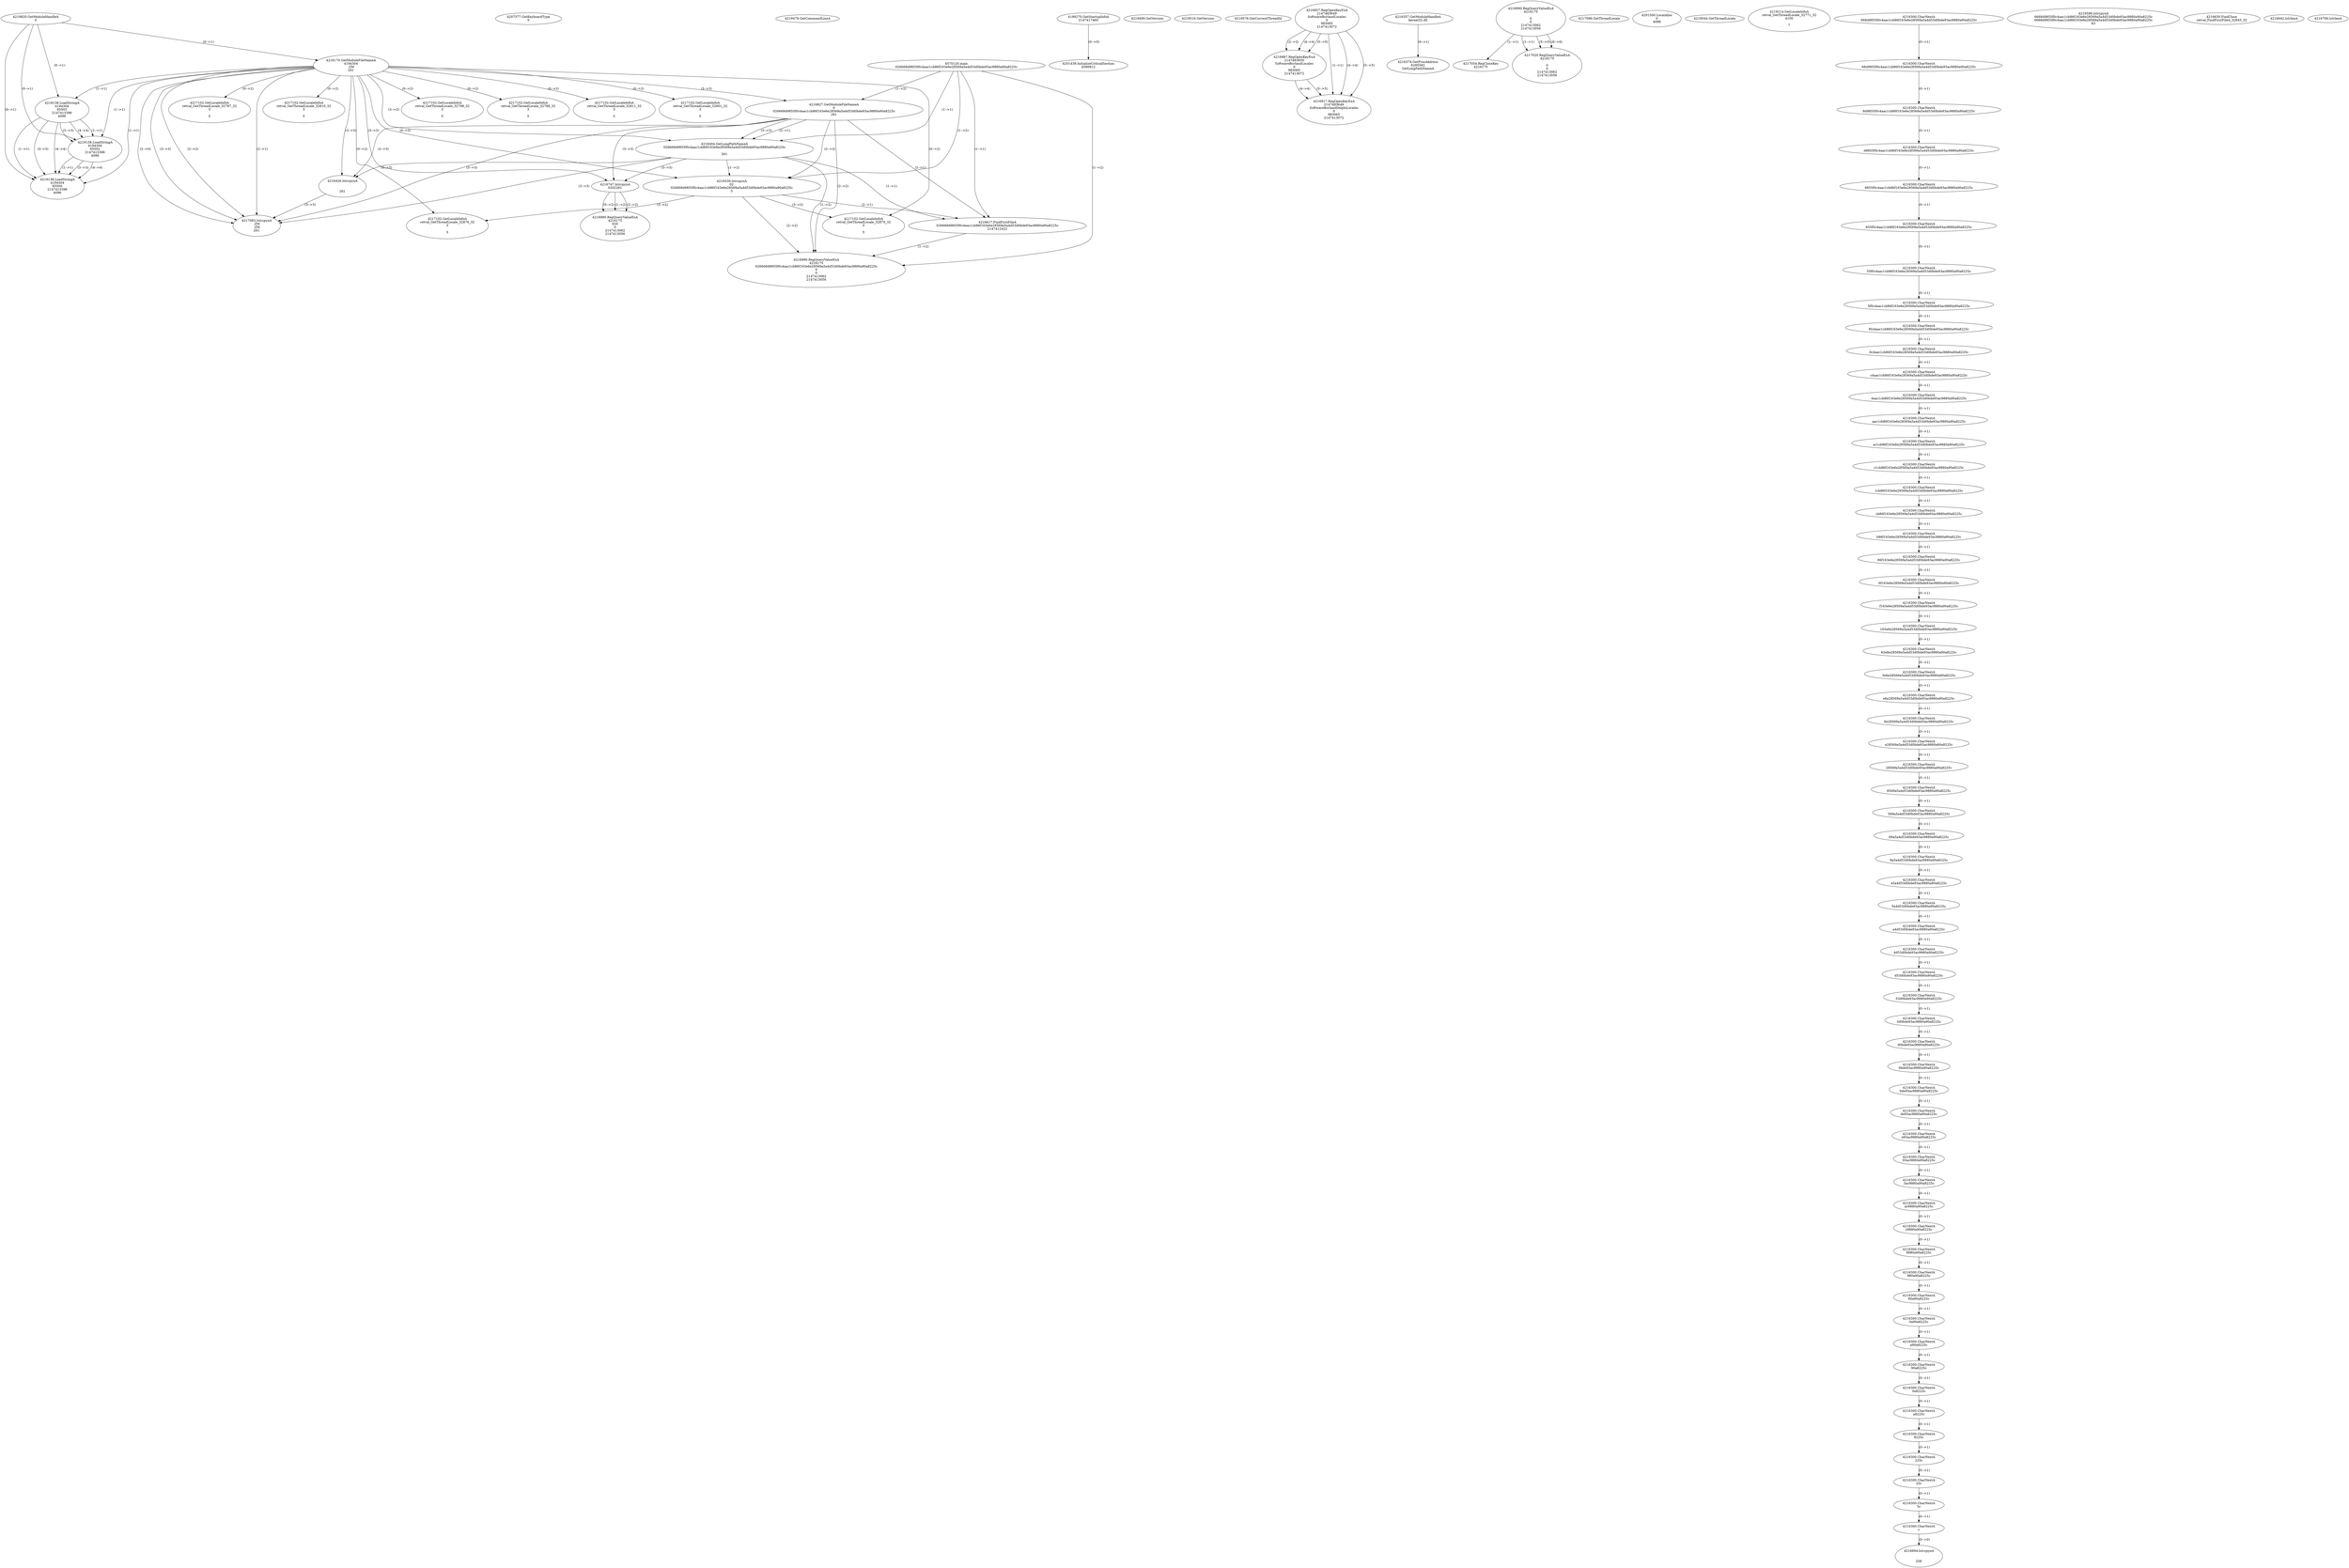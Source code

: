 // Global SCDG with merge call
digraph {
	0 [label="4570120.main
026668d9855f0c4aac1cb86f163e6e28569a5a4d53d0bde93ac9880a90a8225c"]
	1 [label="4219820.GetModuleHandleA
0"]
	2 [label="4207377.GetKeyboardType
0"]
	3 [label="4219479.GetCommandLineA
"]
	4 [label="4199270.GetStartupInfoA
2147417460"]
	5 [label="4219499.GetVersion
"]
	6 [label="4219516.GetVersion
"]
	7 [label="4219576.GetCurrentThreadId
"]
	8 [label="4216170.GetModuleFileNameA
4194304
.ZM
261"]
	1 -> 8 [label="(0-->1)"]
	9 [label="4216827.GetModuleFileNameA
0
026668d9855f0c4aac1cb86f163e6e28569a5a4d53d0bde93ac9880a90a8225c
261"]
	0 -> 9 [label="(1-->2)"]
	8 -> 9 [label="(3-->3)"]
	10 [label="4216857.RegOpenKeyExA
2147483649
Software\Borland\Locales
0
983065
2147413072"]
	11 [label="4216887.RegOpenKeyExA
2147483650
Software\Borland\Locales
0
983065
2147413072"]
	10 -> 11 [label="(2-->2)"]
	10 -> 11 [label="(4-->4)"]
	10 -> 11 [label="(5-->5)"]
	12 [label="4216917.RegOpenKeyExA
2147483649
Software\Borland\Delphi\Locales
0
983065
2147413072"]
	10 -> 12 [label="(1-->1)"]
	10 -> 12 [label="(4-->4)"]
	11 -> 12 [label="(4-->4)"]
	10 -> 12 [label="(5-->5)"]
	11 -> 12 [label="(5-->5)"]
	13 [label="4216357.GetModuleHandleA
kernel32.dll"]
	14 [label="4216374.GetProcAddress
6295592
GetLongPathNameA"]
	13 -> 14 [label="(0-->1)"]
	15 [label="4216404.GetLongPathNameA
026668d9855f0c4aac1cb86f163e6e28569a5a4d53d0bde93ac9880a90a8225c

261"]
	0 -> 15 [label="(1-->1)"]
	9 -> 15 [label="(2-->1)"]
	8 -> 15 [label="(3-->3)"]
	9 -> 15 [label="(3-->3)"]
	16 [label="4216426.lstrcpynA


261"]
	8 -> 16 [label="(3-->3)"]
	9 -> 16 [label="(3-->3)"]
	15 -> 16 [label="(3-->3)"]
	17 [label="4216990.RegQueryValueExA
4216175

0
0
2147413062
2147413056"]
	18 [label="4217054.RegCloseKey
4216175"]
	17 -> 18 [label="(1-->1)"]
	19 [label="4217083.lstrcpynA
.ZM
.ZM
261"]
	8 -> 19 [label="(2-->1)"]
	8 -> 19 [label="(2-->2)"]
	8 -> 19 [label="(3-->3)"]
	9 -> 19 [label="(3-->3)"]
	15 -> 19 [label="(3-->3)"]
	16 -> 19 [label="(3-->3)"]
	8 -> 19 [label="(2-->0)"]
	20 [label="4217096.GetThreadLocale
"]
	21 [label="4217102.GetLocaleInfoA
retval_GetThreadLocale_32798_32
3

5"]
	8 -> 21 [label="(0-->2)"]
	22 [label="4219138.LoadStringA
4194304
65503
2147413396
4096"]
	1 -> 22 [label="(0-->1)"]
	8 -> 22 [label="(1-->1)"]
	23 [label="4217102.GetLocaleInfoA
retval_GetThreadLocale_32788_32
3

5"]
	8 -> 23 [label="(0-->2)"]
	24 [label="4217020.RegQueryValueExA
4216175

0
0
2147413062
2147413056"]
	17 -> 24 [label="(1-->1)"]
	17 -> 24 [label="(5-->5)"]
	17 -> 24 [label="(6-->6)"]
	25 [label="4217102.GetLocaleInfoA
retval_GetThreadLocale_32811_32
3

5"]
	8 -> 25 [label="(0-->2)"]
	26 [label="4217102.GetLocaleInfoA
retval_GetThreadLocale_32801_32
3

5"]
	8 -> 26 [label="(0-->2)"]
	27 [label="4219138.LoadStringA
4194304
65502
2147413396
4096"]
	1 -> 27 [label="(0-->1)"]
	8 -> 27 [label="(1-->1)"]
	22 -> 27 [label="(1-->1)"]
	22 -> 27 [label="(3-->3)"]
	22 -> 27 [label="(4-->4)"]
	28 [label="4219138.LoadStringA
4194304
65500
2147413396
4096"]
	1 -> 28 [label="(0-->1)"]
	8 -> 28 [label="(1-->1)"]
	22 -> 28 [label="(1-->1)"]
	27 -> 28 [label="(1-->1)"]
	22 -> 28 [label="(3-->3)"]
	27 -> 28 [label="(3-->3)"]
	22 -> 28 [label="(4-->4)"]
	27 -> 28 [label="(4-->4)"]
	29 [label="4201439.InitializeCriticalSection
4580812"]
	4 -> 29 [label="(0-->0)"]
	30 [label="4201500.LocalAlloc
0
4088"]
	31 [label="4219544.GetThreadLocale
"]
	32 [label="4219214.GetLocaleInfoA
retval_GetThreadLocale_32771_32
4100

7"]
	33 [label="4216539.lstrcpynA
02
026668d9855f0c4aac1cb86f163e6e28569a5a4d53d0bde93ac9880a90a8225c
3"]
	0 -> 33 [label="(1-->2)"]
	9 -> 33 [label="(2-->2)"]
	15 -> 33 [label="(1-->2)"]
	8 -> 33 [label="(0-->3)"]
	34 [label="4216300.CharNextA
668d9855f0c4aac1cb86f163e6e28569a5a4d53d0bde93ac9880a90a8225c"]
	35 [label="4216300.CharNextA
68d9855f0c4aac1cb86f163e6e28569a5a4d53d0bde93ac9880a90a8225c"]
	34 -> 35 [label="(0-->1)"]
	36 [label="4216300.CharNextA
8d9855f0c4aac1cb86f163e6e28569a5a4d53d0bde93ac9880a90a8225c"]
	35 -> 36 [label="(0-->1)"]
	37 [label="4216300.CharNextA
d9855f0c4aac1cb86f163e6e28569a5a4d53d0bde93ac9880a90a8225c"]
	36 -> 37 [label="(0-->1)"]
	38 [label="4216300.CharNextA
9855f0c4aac1cb86f163e6e28569a5a4d53d0bde93ac9880a90a8225c"]
	37 -> 38 [label="(0-->1)"]
	39 [label="4216300.CharNextA
855f0c4aac1cb86f163e6e28569a5a4d53d0bde93ac9880a90a8225c"]
	38 -> 39 [label="(0-->1)"]
	40 [label="4216300.CharNextA
55f0c4aac1cb86f163e6e28569a5a4d53d0bde93ac9880a90a8225c"]
	39 -> 40 [label="(0-->1)"]
	41 [label="4216300.CharNextA
5f0c4aac1cb86f163e6e28569a5a4d53d0bde93ac9880a90a8225c"]
	40 -> 41 [label="(0-->1)"]
	42 [label="4216300.CharNextA
f0c4aac1cb86f163e6e28569a5a4d53d0bde93ac9880a90a8225c"]
	41 -> 42 [label="(0-->1)"]
	43 [label="4216300.CharNextA
0c4aac1cb86f163e6e28569a5a4d53d0bde93ac9880a90a8225c"]
	42 -> 43 [label="(0-->1)"]
	44 [label="4216300.CharNextA
c4aac1cb86f163e6e28569a5a4d53d0bde93ac9880a90a8225c"]
	43 -> 44 [label="(0-->1)"]
	45 [label="4216300.CharNextA
4aac1cb86f163e6e28569a5a4d53d0bde93ac9880a90a8225c"]
	44 -> 45 [label="(0-->1)"]
	46 [label="4216300.CharNextA
aac1cb86f163e6e28569a5a4d53d0bde93ac9880a90a8225c"]
	45 -> 46 [label="(0-->1)"]
	47 [label="4216300.CharNextA
ac1cb86f163e6e28569a5a4d53d0bde93ac9880a90a8225c"]
	46 -> 47 [label="(0-->1)"]
	48 [label="4216300.CharNextA
c1cb86f163e6e28569a5a4d53d0bde93ac9880a90a8225c"]
	47 -> 48 [label="(0-->1)"]
	49 [label="4216300.CharNextA
1cb86f163e6e28569a5a4d53d0bde93ac9880a90a8225c"]
	48 -> 49 [label="(0-->1)"]
	50 [label="4216300.CharNextA
cb86f163e6e28569a5a4d53d0bde93ac9880a90a8225c"]
	49 -> 50 [label="(0-->1)"]
	51 [label="4216300.CharNextA
b86f163e6e28569a5a4d53d0bde93ac9880a90a8225c"]
	50 -> 51 [label="(0-->1)"]
	52 [label="4216300.CharNextA
86f163e6e28569a5a4d53d0bde93ac9880a90a8225c"]
	51 -> 52 [label="(0-->1)"]
	53 [label="4216300.CharNextA
6f163e6e28569a5a4d53d0bde93ac9880a90a8225c"]
	52 -> 53 [label="(0-->1)"]
	54 [label="4216300.CharNextA
f163e6e28569a5a4d53d0bde93ac9880a90a8225c"]
	53 -> 54 [label="(0-->1)"]
	55 [label="4216300.CharNextA
163e6e28569a5a4d53d0bde93ac9880a90a8225c"]
	54 -> 55 [label="(0-->1)"]
	56 [label="4216300.CharNextA
63e6e28569a5a4d53d0bde93ac9880a90a8225c"]
	55 -> 56 [label="(0-->1)"]
	57 [label="4216300.CharNextA
3e6e28569a5a4d53d0bde93ac9880a90a8225c"]
	56 -> 57 [label="(0-->1)"]
	58 [label="4216300.CharNextA
e6e28569a5a4d53d0bde93ac9880a90a8225c"]
	57 -> 58 [label="(0-->1)"]
	59 [label="4216300.CharNextA
6e28569a5a4d53d0bde93ac9880a90a8225c"]
	58 -> 59 [label="(0-->1)"]
	60 [label="4216300.CharNextA
e28569a5a4d53d0bde93ac9880a90a8225c"]
	59 -> 60 [label="(0-->1)"]
	61 [label="4216300.CharNextA
28569a5a4d53d0bde93ac9880a90a8225c"]
	60 -> 61 [label="(0-->1)"]
	62 [label="4216300.CharNextA
8569a5a4d53d0bde93ac9880a90a8225c"]
	61 -> 62 [label="(0-->1)"]
	63 [label="4216300.CharNextA
569a5a4d53d0bde93ac9880a90a8225c"]
	62 -> 63 [label="(0-->1)"]
	64 [label="4216300.CharNextA
69a5a4d53d0bde93ac9880a90a8225c"]
	63 -> 64 [label="(0-->1)"]
	65 [label="4216300.CharNextA
9a5a4d53d0bde93ac9880a90a8225c"]
	64 -> 65 [label="(0-->1)"]
	66 [label="4216300.CharNextA
a5a4d53d0bde93ac9880a90a8225c"]
	65 -> 66 [label="(0-->1)"]
	67 [label="4216300.CharNextA
5a4d53d0bde93ac9880a90a8225c"]
	66 -> 67 [label="(0-->1)"]
	68 [label="4216300.CharNextA
a4d53d0bde93ac9880a90a8225c"]
	67 -> 68 [label="(0-->1)"]
	69 [label="4216300.CharNextA
4d53d0bde93ac9880a90a8225c"]
	68 -> 69 [label="(0-->1)"]
	70 [label="4216300.CharNextA
d53d0bde93ac9880a90a8225c"]
	69 -> 70 [label="(0-->1)"]
	71 [label="4216300.CharNextA
53d0bde93ac9880a90a8225c"]
	70 -> 71 [label="(0-->1)"]
	72 [label="4216300.CharNextA
3d0bde93ac9880a90a8225c"]
	71 -> 72 [label="(0-->1)"]
	73 [label="4216300.CharNextA
d0bde93ac9880a90a8225c"]
	72 -> 73 [label="(0-->1)"]
	74 [label="4216300.CharNextA
0bde93ac9880a90a8225c"]
	73 -> 74 [label="(0-->1)"]
	75 [label="4216300.CharNextA
bde93ac9880a90a8225c"]
	74 -> 75 [label="(0-->1)"]
	76 [label="4216300.CharNextA
de93ac9880a90a8225c"]
	75 -> 76 [label="(0-->1)"]
	77 [label="4216300.CharNextA
e93ac9880a90a8225c"]
	76 -> 77 [label="(0-->1)"]
	78 [label="4216300.CharNextA
93ac9880a90a8225c"]
	77 -> 78 [label="(0-->1)"]
	79 [label="4216300.CharNextA
3ac9880a90a8225c"]
	78 -> 79 [label="(0-->1)"]
	80 [label="4216300.CharNextA
ac9880a90a8225c"]
	79 -> 80 [label="(0-->1)"]
	81 [label="4216300.CharNextA
c9880a90a8225c"]
	80 -> 81 [label="(0-->1)"]
	82 [label="4216300.CharNextA
9880a90a8225c"]
	81 -> 82 [label="(0-->1)"]
	83 [label="4216300.CharNextA
880a90a8225c"]
	82 -> 83 [label="(0-->1)"]
	84 [label="4216300.CharNextA
80a90a8225c"]
	83 -> 84 [label="(0-->1)"]
	85 [label="4216300.CharNextA
0a90a8225c"]
	84 -> 85 [label="(0-->1)"]
	86 [label="4216300.CharNextA
a90a8225c"]
	85 -> 86 [label="(0-->1)"]
	87 [label="4216300.CharNextA
90a8225c"]
	86 -> 87 [label="(0-->1)"]
	88 [label="4216300.CharNextA
0a8225c"]
	87 -> 88 [label="(0-->1)"]
	89 [label="4216300.CharNextA
a8225c"]
	88 -> 89 [label="(0-->1)"]
	90 [label="4216300.CharNextA
8225c"]
	89 -> 90 [label="(0-->1)"]
	91 [label="4216300.CharNextA
225c"]
	90 -> 91 [label="(0-->1)"]
	92 [label="4216300.CharNextA
25c"]
	91 -> 92 [label="(0-->1)"]
	93 [label="4216300.CharNextA
5c"]
	92 -> 93 [label="(0-->1)"]
	94 [label="4216300.CharNextA
c"]
	93 -> 94 [label="(0-->1)"]
	95 [label="4216598.lstrcpynA
6668d9855f0c4aac1cb86f163e6e28569a5a4d53d0bde93ac9880a90a8225c
6668d9855f0c4aac1cb86f163e6e28569a5a4d53d0bde93ac9880a90a8225c
63"]
	96 [label="4216617.FindFirstFileA
026668d9855f0c4aac1cb86f163e6e28569a5a4d53d0bde93ac9880a90a8225c
2147412422"]
	0 -> 96 [label="(1-->1)"]
	9 -> 96 [label="(2-->1)"]
	15 -> 96 [label="(1-->1)"]
	33 -> 96 [label="(2-->1)"]
	97 [label="4216990.RegQueryValueExA
4216175
026668d9855f0c4aac1cb86f163e6e28569a5a4d53d0bde93ac9880a90a8225c
0
0
2147413062
2147413056"]
	0 -> 97 [label="(1-->2)"]
	9 -> 97 [label="(2-->2)"]
	15 -> 97 [label="(1-->2)"]
	33 -> 97 [label="(2-->2)"]
	96 -> 97 [label="(1-->2)"]
	98 [label="4217102.GetLocaleInfoA
retval_GetThreadLocale_32876_32
3

5"]
	8 -> 98 [label="(0-->2)"]
	33 -> 98 [label="(3-->2)"]
	99 [label="4217102.GetLocaleInfoA
retval_GetThreadLocale_32787_32
3

5"]
	8 -> 99 [label="(0-->2)"]
	100 [label="4217102.GetLocaleInfoA
retval_GetThreadLocale_32810_32
3

5"]
	8 -> 100 [label="(0-->2)"]
	101 [label="4216630.FindClose
retval_FindFirstFileA_32845_32"]
	102 [label="4216642.lstrlenA
"]
	103 [label="4216694.lstrcpynA


258"]
	94 -> 103 [label="(0-->0)"]
	104 [label="4216706.lstrlenA
"]
	105 [label="4216747.lstrcpynA
02\
02\
261"]
	8 -> 105 [label="(3-->3)"]
	9 -> 105 [label="(3-->3)"]
	15 -> 105 [label="(3-->3)"]
	106 [label="4216990.RegQueryValueExA
4216175
02\
0
0
2147413062
2147413056"]
	105 -> 106 [label="(1-->2)"]
	105 -> 106 [label="(2-->2)"]
	105 -> 106 [label="(0-->2)"]
	107 [label="4217102.GetLocaleInfoA
retval_GetThreadLocale_32870_32
3

5"]
	8 -> 107 [label="(0-->2)"]
	33 -> 107 [label="(3-->2)"]
}
